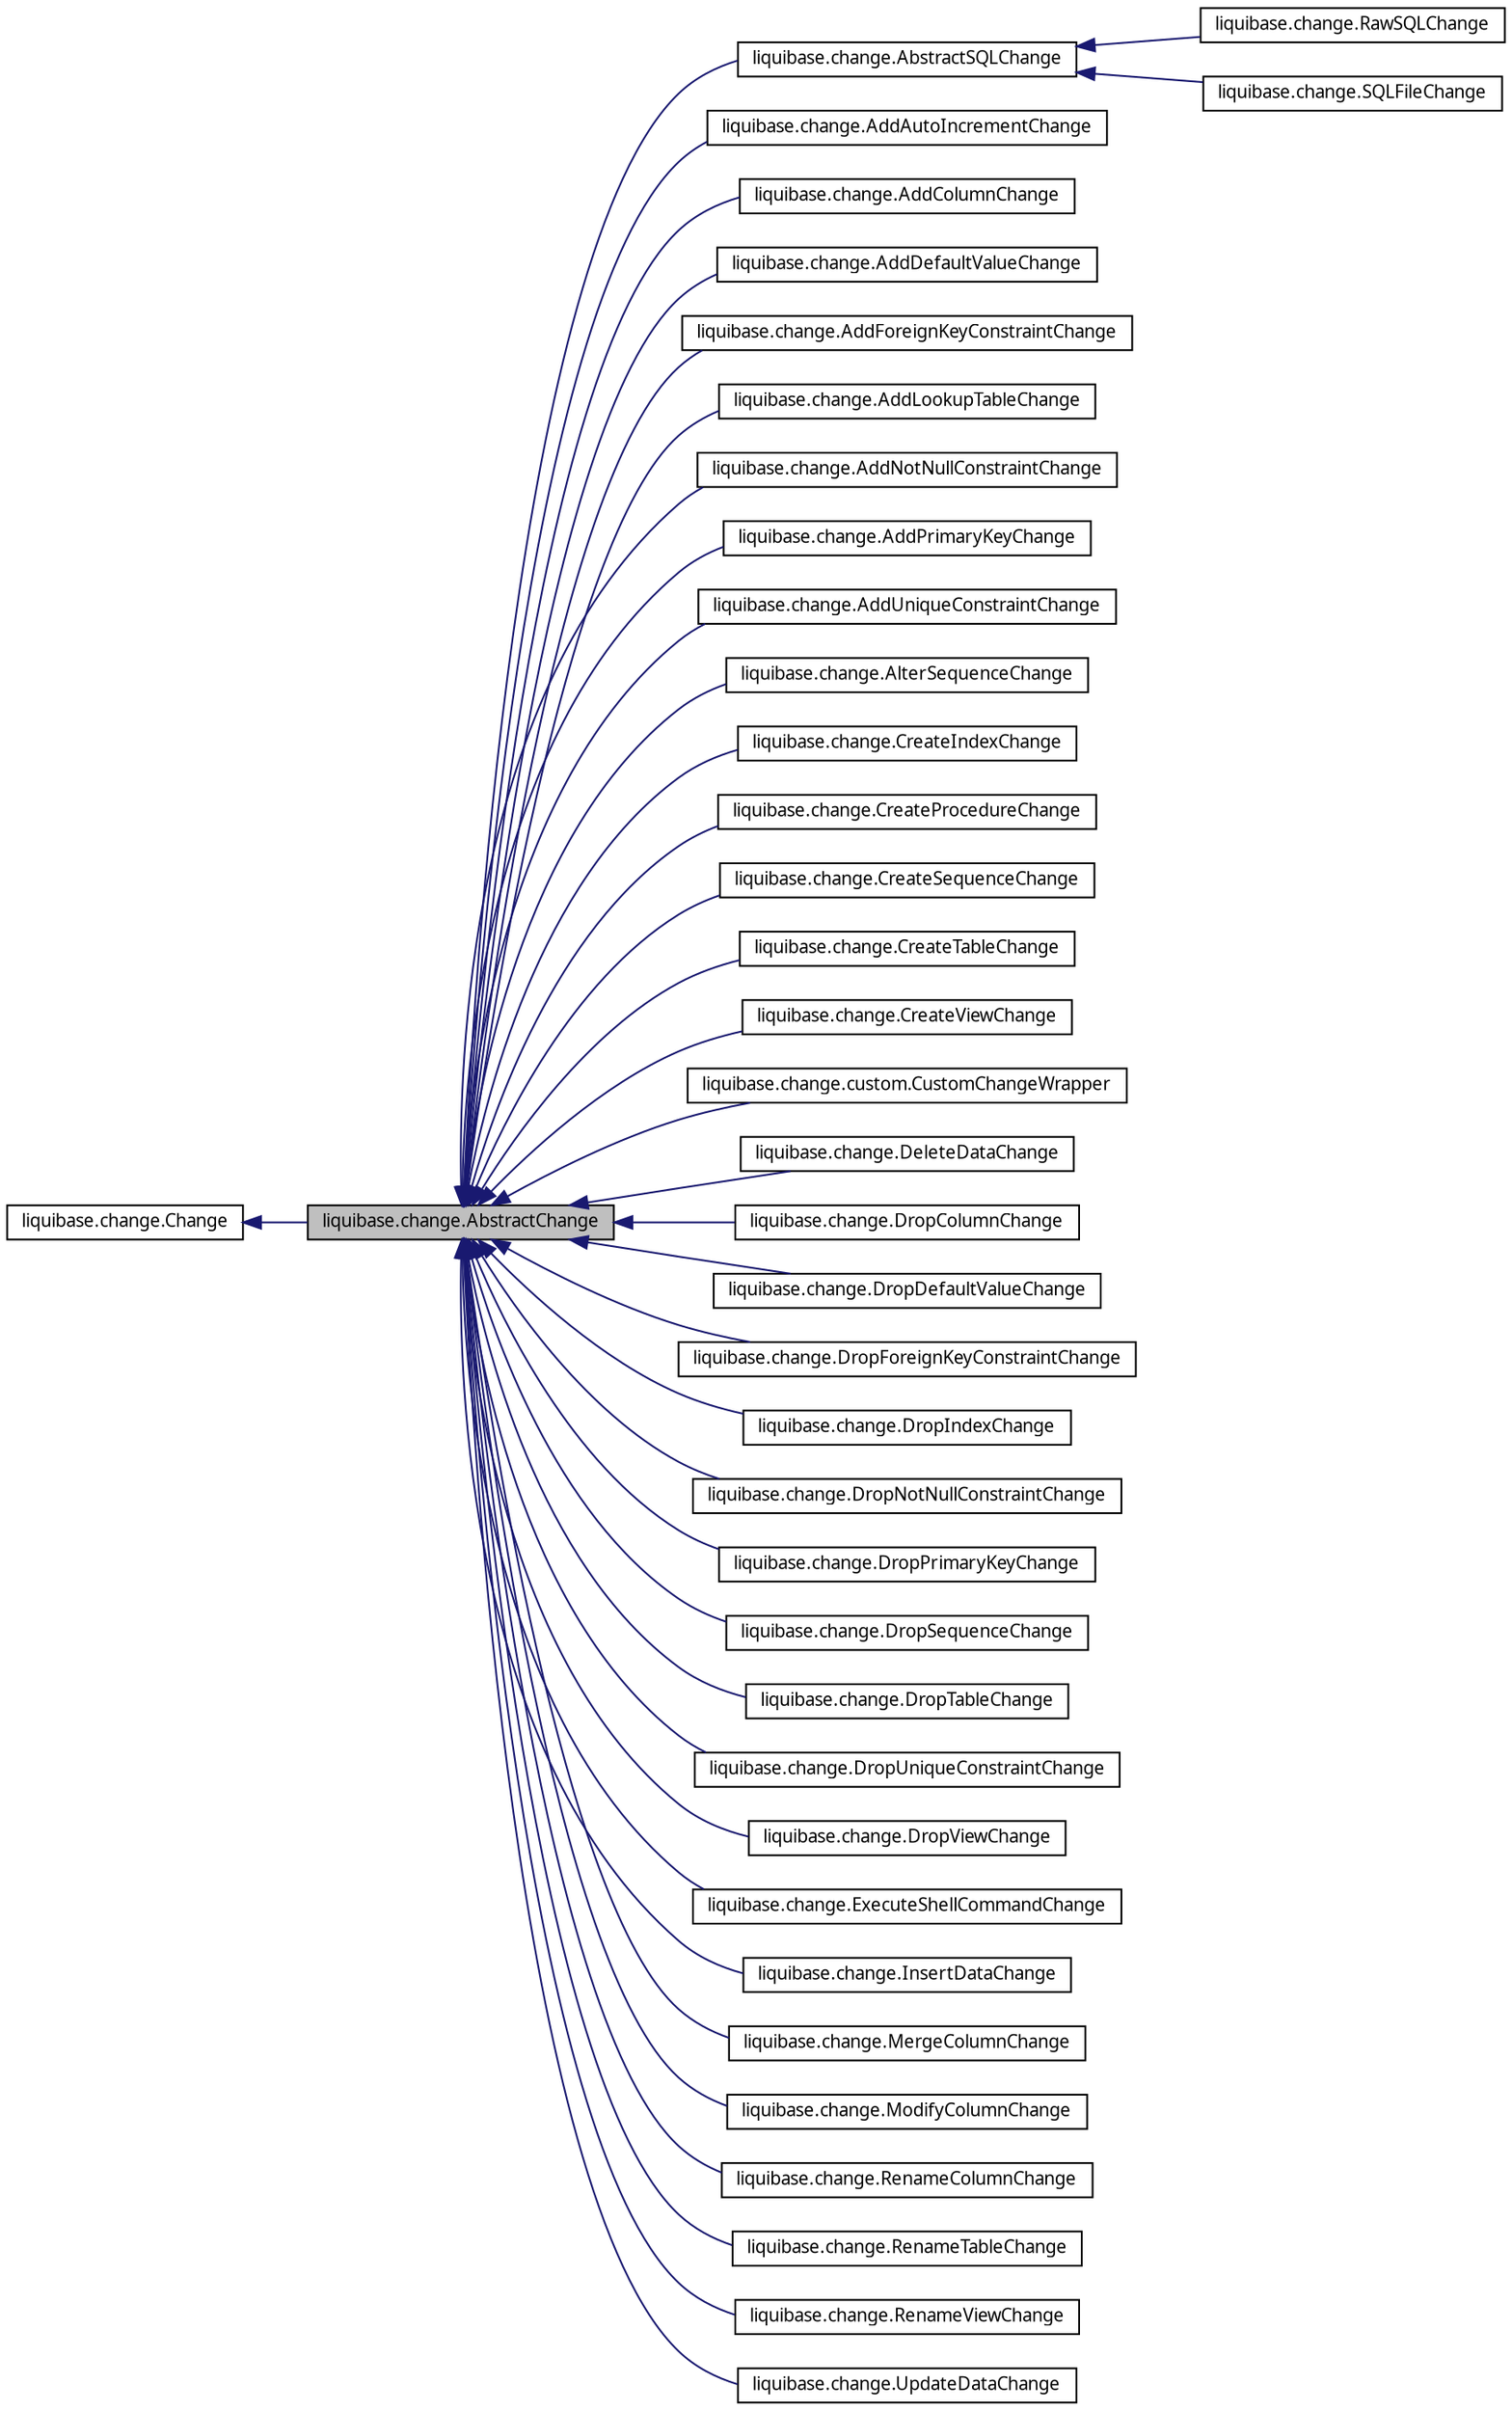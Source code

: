 digraph G
{
  edge [fontname="FreeSans.ttf",fontsize=10,labelfontname="FreeSans.ttf",labelfontsize=10];
  node [fontname="FreeSans.ttf",fontsize=10,shape=record];
  rankdir=LR;
  Node1 [label="liquibase.change.AbstractChange",height=0.2,width=0.4,color="black", fillcolor="grey75", style="filled" fontcolor="black"];
  Node2 -> Node1 [dir=back,color="midnightblue",fontsize=10,style="solid",fontname="FreeSans.ttf"];
  Node2 [label="liquibase.change.Change",height=0.2,width=0.4,color="black", fillcolor="white", style="filled",URL="$interfaceliquibase_1_1change_1_1_change.html",tooltip="Interface all changes (refactorings) implement."];
  Node1 -> Node3 [dir=back,color="midnightblue",fontsize=10,style="solid",fontname="FreeSans.ttf"];
  Node3 [label="liquibase.change.AbstractSQLChange",height=0.2,width=0.4,color="black", fillcolor="white", style="filled",URL="$classliquibase_1_1change_1_1_abstract_s_q_l_change.html",tooltip="A common parent for all SQL related changes regardless of where the sql was sourced..."];
  Node3 -> Node4 [dir=back,color="midnightblue",fontsize=10,style="solid",fontname="FreeSans.ttf"];
  Node4 [label="liquibase.change.RawSQLChange",height=0.2,width=0.4,color="black", fillcolor="white", style="filled",URL="$classliquibase_1_1change_1_1_raw_s_q_l_change.html",tooltip="Allows execution of arbitrary SQL."];
  Node3 -> Node5 [dir=back,color="midnightblue",fontsize=10,style="solid",fontname="FreeSans.ttf"];
  Node5 [label="liquibase.change.SQLFileChange",height=0.2,width=0.4,color="black", fillcolor="white", style="filled",URL="$classliquibase_1_1change_1_1_s_q_l_file_change.html",tooltip="Represents a Change for custom SQL stored in a File."];
  Node1 -> Node6 [dir=back,color="midnightblue",fontsize=10,style="solid",fontname="FreeSans.ttf"];
  Node6 [label="liquibase.change.AddAutoIncrementChange",height=0.2,width=0.4,color="black", fillcolor="white", style="filled",URL="$classliquibase_1_1change_1_1_add_auto_increment_change.html",tooltip="Makes an existing column into an auto-increment column."];
  Node1 -> Node7 [dir=back,color="midnightblue",fontsize=10,style="solid",fontname="FreeSans.ttf"];
  Node7 [label="liquibase.change.AddColumnChange",height=0.2,width=0.4,color="black", fillcolor="white", style="filled",URL="$classliquibase_1_1change_1_1_add_column_change.html",tooltip="Adds a column to an existing table."];
  Node1 -> Node8 [dir=back,color="midnightblue",fontsize=10,style="solid",fontname="FreeSans.ttf"];
  Node8 [label="liquibase.change.AddDefaultValueChange",height=0.2,width=0.4,color="black", fillcolor="white", style="filled",URL="$classliquibase_1_1change_1_1_add_default_value_change.html",tooltip="Sets a new default value to an existing column."];
  Node1 -> Node9 [dir=back,color="midnightblue",fontsize=10,style="solid",fontname="FreeSans.ttf"];
  Node9 [label="liquibase.change.AddForeignKeyConstraintChange",height=0.2,width=0.4,color="black", fillcolor="white", style="filled",URL="$classliquibase_1_1change_1_1_add_foreign_key_constraint_change.html",tooltip="Adds a foreign key constraint to an existing column."];
  Node1 -> Node10 [dir=back,color="midnightblue",fontsize=10,style="solid",fontname="FreeSans.ttf"];
  Node10 [label="liquibase.change.AddLookupTableChange",height=0.2,width=0.4,color="black", fillcolor="white", style="filled",URL="$classliquibase_1_1change_1_1_add_lookup_table_change.html",tooltip="Extracts data from an existing column to create a lookup table."];
  Node1 -> Node11 [dir=back,color="midnightblue",fontsize=10,style="solid",fontname="FreeSans.ttf"];
  Node11 [label="liquibase.change.AddNotNullConstraintChange",height=0.2,width=0.4,color="black", fillcolor="white", style="filled",URL="$classliquibase_1_1change_1_1_add_not_null_constraint_change.html",tooltip="Adds a not-null constraint to an existing column."];
  Node1 -> Node12 [dir=back,color="midnightblue",fontsize=10,style="solid",fontname="FreeSans.ttf"];
  Node12 [label="liquibase.change.AddPrimaryKeyChange",height=0.2,width=0.4,color="black", fillcolor="white", style="filled",URL="$classliquibase_1_1change_1_1_add_primary_key_change.html",tooltip="Creates a primary key out of an existing column or set of columns."];
  Node1 -> Node13 [dir=back,color="midnightblue",fontsize=10,style="solid",fontname="FreeSans.ttf"];
  Node13 [label="liquibase.change.AddUniqueConstraintChange",height=0.2,width=0.4,color="black", fillcolor="white", style="filled",URL="$classliquibase_1_1change_1_1_add_unique_constraint_change.html",tooltip="Adds a unique constraint to an existing column."];
  Node1 -> Node14 [dir=back,color="midnightblue",fontsize=10,style="solid",fontname="FreeSans.ttf"];
  Node14 [label="liquibase.change.AlterSequenceChange",height=0.2,width=0.4,color="black", fillcolor="white", style="filled",URL="$classliquibase_1_1change_1_1_alter_sequence_change.html",tooltip="Modifies properties of an existing sequence."];
  Node1 -> Node15 [dir=back,color="midnightblue",fontsize=10,style="solid",fontname="FreeSans.ttf"];
  Node15 [label="liquibase.change.CreateIndexChange",height=0.2,width=0.4,color="black", fillcolor="white", style="filled",URL="$classliquibase_1_1change_1_1_create_index_change.html",tooltip="Creates an index on an existing column."];
  Node1 -> Node16 [dir=back,color="midnightblue",fontsize=10,style="solid",fontname="FreeSans.ttf"];
  Node16 [label="liquibase.change.CreateProcedureChange",height=0.2,width=0.4,color="black", fillcolor="white", style="filled",URL="$classliquibase_1_1change_1_1_create_procedure_change.html"];
  Node1 -> Node17 [dir=back,color="midnightblue",fontsize=10,style="solid",fontname="FreeSans.ttf"];
  Node17 [label="liquibase.change.CreateSequenceChange",height=0.2,width=0.4,color="black", fillcolor="white", style="filled",URL="$classliquibase_1_1change_1_1_create_sequence_change.html",tooltip="Creates a new sequence."];
  Node1 -> Node18 [dir=back,color="midnightblue",fontsize=10,style="solid",fontname="FreeSans.ttf"];
  Node18 [label="liquibase.change.CreateTableChange",height=0.2,width=0.4,color="black", fillcolor="white", style="filled",URL="$classliquibase_1_1change_1_1_create_table_change.html",tooltip="Creates a new table."];
  Node1 -> Node19 [dir=back,color="midnightblue",fontsize=10,style="solid",fontname="FreeSans.ttf"];
  Node19 [label="liquibase.change.CreateViewChange",height=0.2,width=0.4,color="black", fillcolor="white", style="filled",URL="$classliquibase_1_1change_1_1_create_view_change.html",tooltip="Creats a new view."];
  Node1 -> Node20 [dir=back,color="midnightblue",fontsize=10,style="solid",fontname="FreeSans.ttf"];
  Node20 [label="liquibase.change.custom.CustomChangeWrapper",height=0.2,width=0.4,color="black", fillcolor="white", style="filled",URL="$classliquibase_1_1change_1_1custom_1_1_custom_change_wrapper.html",tooltip="Adapts CustomChange implementations to the standard change system used by LiquiBase..."];
  Node1 -> Node21 [dir=back,color="midnightblue",fontsize=10,style="solid",fontname="FreeSans.ttf"];
  Node21 [label="liquibase.change.DeleteDataChange",height=0.2,width=0.4,color="black", fillcolor="white", style="filled",URL="$classliquibase_1_1change_1_1_delete_data_change.html"];
  Node1 -> Node22 [dir=back,color="midnightblue",fontsize=10,style="solid",fontname="FreeSans.ttf"];
  Node22 [label="liquibase.change.DropColumnChange",height=0.2,width=0.4,color="black", fillcolor="white", style="filled",URL="$classliquibase_1_1change_1_1_drop_column_change.html",tooltip="Drops an existing column from a table."];
  Node1 -> Node23 [dir=back,color="midnightblue",fontsize=10,style="solid",fontname="FreeSans.ttf"];
  Node23 [label="liquibase.change.DropDefaultValueChange",height=0.2,width=0.4,color="black", fillcolor="white", style="filled",URL="$classliquibase_1_1change_1_1_drop_default_value_change.html",tooltip="Removes the default value from an existing column."];
  Node1 -> Node24 [dir=back,color="midnightblue",fontsize=10,style="solid",fontname="FreeSans.ttf"];
  Node24 [label="liquibase.change.DropForeignKeyConstraintChange",height=0.2,width=0.4,color="black", fillcolor="white", style="filled",URL="$classliquibase_1_1change_1_1_drop_foreign_key_constraint_change.html",tooltip="Drops an existing foreign key constraint."];
  Node1 -> Node25 [dir=back,color="midnightblue",fontsize=10,style="solid",fontname="FreeSans.ttf"];
  Node25 [label="liquibase.change.DropIndexChange",height=0.2,width=0.4,color="black", fillcolor="white", style="filled",URL="$classliquibase_1_1change_1_1_drop_index_change.html",tooltip="Drops an existing index."];
  Node1 -> Node26 [dir=back,color="midnightblue",fontsize=10,style="solid",fontname="FreeSans.ttf"];
  Node26 [label="liquibase.change.DropNotNullConstraintChange",height=0.2,width=0.4,color="black", fillcolor="white", style="filled",URL="$classliquibase_1_1change_1_1_drop_not_null_constraint_change.html",tooltip="Drops a not-null constraint from an existing column."];
  Node1 -> Node27 [dir=back,color="midnightblue",fontsize=10,style="solid",fontname="FreeSans.ttf"];
  Node27 [label="liquibase.change.DropPrimaryKeyChange",height=0.2,width=0.4,color="black", fillcolor="white", style="filled",URL="$classliquibase_1_1change_1_1_drop_primary_key_change.html",tooltip="Removes an existing primary key."];
  Node1 -> Node28 [dir=back,color="midnightblue",fontsize=10,style="solid",fontname="FreeSans.ttf"];
  Node28 [label="liquibase.change.DropSequenceChange",height=0.2,width=0.4,color="black", fillcolor="white", style="filled",URL="$classliquibase_1_1change_1_1_drop_sequence_change.html",tooltip="Drops an existing sequence."];
  Node1 -> Node29 [dir=back,color="midnightblue",fontsize=10,style="solid",fontname="FreeSans.ttf"];
  Node29 [label="liquibase.change.DropTableChange",height=0.2,width=0.4,color="black", fillcolor="white", style="filled",URL="$classliquibase_1_1change_1_1_drop_table_change.html",tooltip="Drops an existing table."];
  Node1 -> Node30 [dir=back,color="midnightblue",fontsize=10,style="solid",fontname="FreeSans.ttf"];
  Node30 [label="liquibase.change.DropUniqueConstraintChange",height=0.2,width=0.4,color="black", fillcolor="white", style="filled",URL="$classliquibase_1_1change_1_1_drop_unique_constraint_change.html",tooltip="Removes an existing unique constraint."];
  Node1 -> Node31 [dir=back,color="midnightblue",fontsize=10,style="solid",fontname="FreeSans.ttf"];
  Node31 [label="liquibase.change.DropViewChange",height=0.2,width=0.4,color="black", fillcolor="white", style="filled",URL="$classliquibase_1_1change_1_1_drop_view_change.html",tooltip="Drops an existing view."];
  Node1 -> Node32 [dir=back,color="midnightblue",fontsize=10,style="solid",fontname="FreeSans.ttf"];
  Node32 [label="liquibase.change.ExecuteShellCommandChange",height=0.2,width=0.4,color="black", fillcolor="white", style="filled",URL="$classliquibase_1_1change_1_1_execute_shell_command_change.html",tooltip="Executes a given shell executable."];
  Node1 -> Node33 [dir=back,color="midnightblue",fontsize=10,style="solid",fontname="FreeSans.ttf"];
  Node33 [label="liquibase.change.InsertDataChange",height=0.2,width=0.4,color="black", fillcolor="white", style="filled",URL="$classliquibase_1_1change_1_1_insert_data_change.html",tooltip="Inserts data into an existing table."];
  Node1 -> Node34 [dir=back,color="midnightblue",fontsize=10,style="solid",fontname="FreeSans.ttf"];
  Node34 [label="liquibase.change.MergeColumnChange",height=0.2,width=0.4,color="black", fillcolor="white", style="filled",URL="$classliquibase_1_1change_1_1_merge_column_change.html",tooltip="Combines data from two existing columns into a new column and drops the original..."];
  Node1 -> Node35 [dir=back,color="midnightblue",fontsize=10,style="solid",fontname="FreeSans.ttf"];
  Node35 [label="liquibase.change.ModifyColumnChange",height=0.2,width=0.4,color="black", fillcolor="white", style="filled",URL="$classliquibase_1_1change_1_1_modify_column_change.html",tooltip="Modifies the data type of an existing column."];
  Node1 -> Node36 [dir=back,color="midnightblue",fontsize=10,style="solid",fontname="FreeSans.ttf"];
  Node36 [label="liquibase.change.RenameColumnChange",height=0.2,width=0.4,color="black", fillcolor="white", style="filled",URL="$classliquibase_1_1change_1_1_rename_column_change.html",tooltip="Renames an existing column."];
  Node1 -> Node37 [dir=back,color="midnightblue",fontsize=10,style="solid",fontname="FreeSans.ttf"];
  Node37 [label="liquibase.change.RenameTableChange",height=0.2,width=0.4,color="black", fillcolor="white", style="filled",URL="$classliquibase_1_1change_1_1_rename_table_change.html",tooltip="Renames an existing table."];
  Node1 -> Node38 [dir=back,color="midnightblue",fontsize=10,style="solid",fontname="FreeSans.ttf"];
  Node38 [label="liquibase.change.RenameViewChange",height=0.2,width=0.4,color="black", fillcolor="white", style="filled",URL="$classliquibase_1_1change_1_1_rename_view_change.html",tooltip="Renames an existing view."];
  Node1 -> Node39 [dir=back,color="midnightblue",fontsize=10,style="solid",fontname="FreeSans.ttf"];
  Node39 [label="liquibase.change.UpdateDataChange",height=0.2,width=0.4,color="black", fillcolor="white", style="filled",URL="$classliquibase_1_1change_1_1_update_data_change.html"];
}
